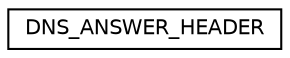 digraph "Graphical Class Hierarchy"
{
  edge [fontname="Helvetica",fontsize="10",labelfontname="Helvetica",labelfontsize="10"];
  node [fontname="Helvetica",fontsize="10",shape=record];
  rankdir="LR";
  Node1 [label="DNS_ANSWER_HEADER",height=0.2,width=0.4,color="black", fillcolor="white", style="filled",URL="$struct_d_n_s___a_n_s_w_e_r___h_e_a_d_e_r.html"];
}
